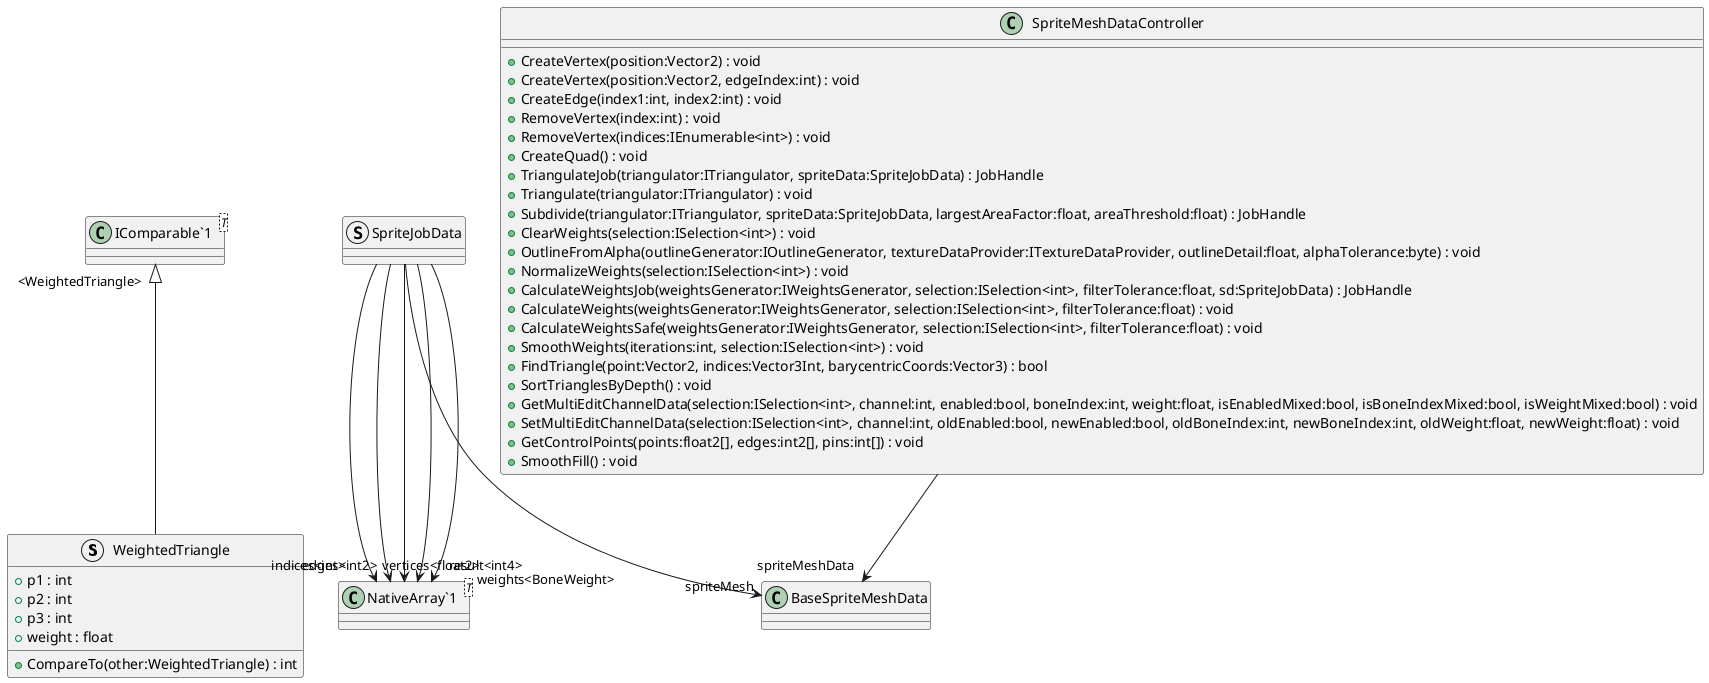 @startuml
struct WeightedTriangle {
    + p1 : int
    + p2 : int
    + p3 : int
    + weight : float
    + CompareTo(other:WeightedTriangle) : int
}
struct SpriteJobData {
}
class SpriteMeshDataController {
    + CreateVertex(position:Vector2) : void
    + CreateVertex(position:Vector2, edgeIndex:int) : void
    + CreateEdge(index1:int, index2:int) : void
    + RemoveVertex(index:int) : void
    + RemoveVertex(indices:IEnumerable<int>) : void
    + CreateQuad() : void
    + TriangulateJob(triangulator:ITriangulator, spriteData:SpriteJobData) : JobHandle
    + Triangulate(triangulator:ITriangulator) : void
    + Subdivide(triangulator:ITriangulator, spriteData:SpriteJobData, largestAreaFactor:float, areaThreshold:float) : JobHandle
    + ClearWeights(selection:ISelection<int>) : void
    + OutlineFromAlpha(outlineGenerator:IOutlineGenerator, textureDataProvider:ITextureDataProvider, outlineDetail:float, alphaTolerance:byte) : void
    + NormalizeWeights(selection:ISelection<int>) : void
    + CalculateWeightsJob(weightsGenerator:IWeightsGenerator, selection:ISelection<int>, filterTolerance:float, sd:SpriteJobData) : JobHandle
    + CalculateWeights(weightsGenerator:IWeightsGenerator, selection:ISelection<int>, filterTolerance:float) : void
    + CalculateWeightsSafe(weightsGenerator:IWeightsGenerator, selection:ISelection<int>, filterTolerance:float) : void
    + SmoothWeights(iterations:int, selection:ISelection<int>) : void
    + FindTriangle(point:Vector2, indices:Vector3Int, barycentricCoords:Vector3) : bool
    + SortTrianglesByDepth() : void
    + GetMultiEditChannelData(selection:ISelection<int>, channel:int, enabled:bool, boneIndex:int, weight:float, isEnabledMixed:bool, isBoneIndexMixed:bool, isWeightMixed:bool) : void
    + SetMultiEditChannelData(selection:ISelection<int>, channel:int, oldEnabled:bool, newEnabled:bool, oldBoneIndex:int, newBoneIndex:int, oldWeight:float, newWeight:float) : void
    + GetControlPoints(points:float2[], edges:int2[], pins:int[]) : void
    + SmoothFill() : void
}
class "IComparable`1"<T> {
}
class "NativeArray`1"<T> {
}
"IComparable`1" "<WeightedTriangle>" <|-- WeightedTriangle
SpriteJobData --> "spriteMesh" BaseSpriteMeshData
SpriteJobData --> "vertices<float2>" "NativeArray`1"
SpriteJobData --> "edges<int2>" "NativeArray`1"
SpriteJobData --> "indices<int>" "NativeArray`1"
SpriteJobData --> "weights<BoneWeight>" "NativeArray`1"
SpriteJobData --> "result<int4>" "NativeArray`1"
SpriteMeshDataController --> "spriteMeshData" BaseSpriteMeshData
@enduml
